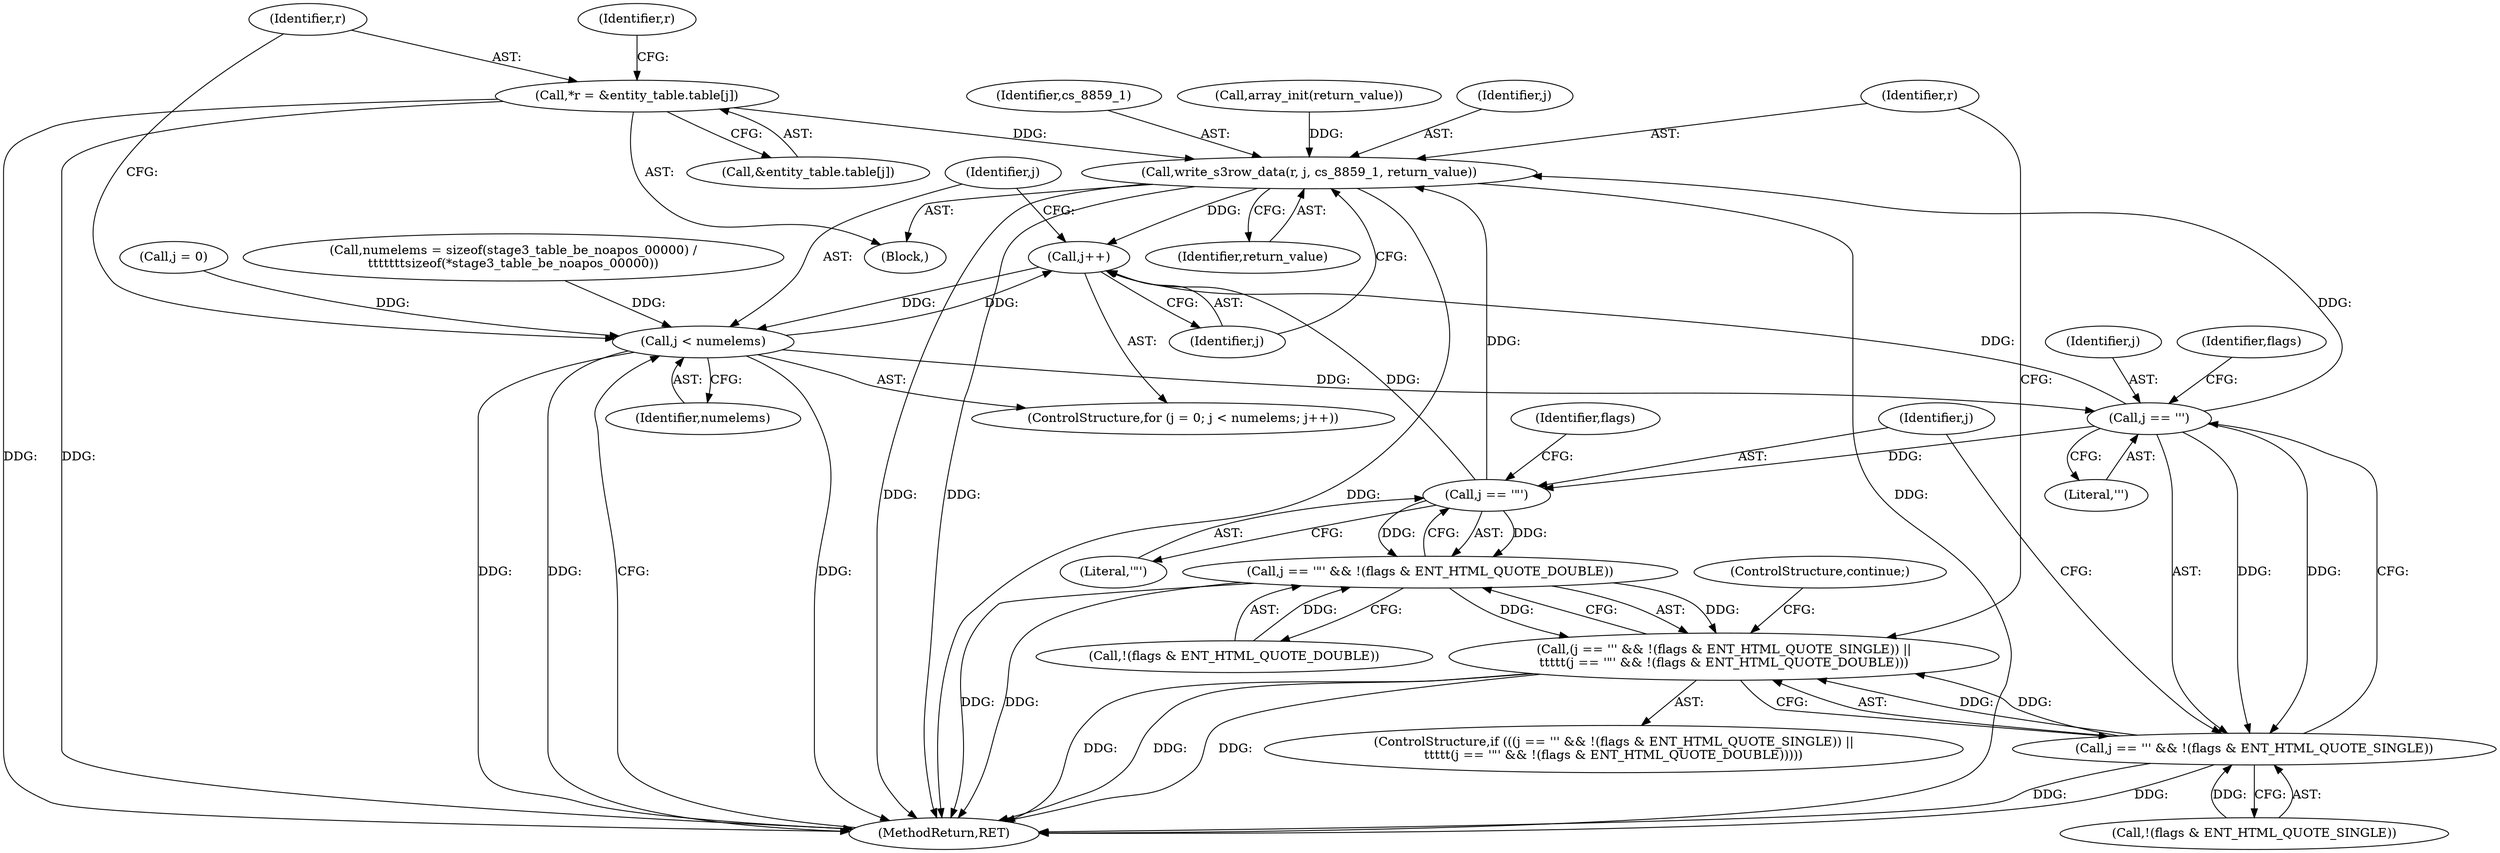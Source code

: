 digraph "0_php-src_0da8b8b801f9276359262f1ef8274c7812d3dfda?w=1@array" {
"1000394" [label="(Call,*r = &entity_table.table[j])"];
"1000432" [label="(Call,write_s3row_data(r, j, cs_8859_1, return_value))"];
"1000390" [label="(Call,j++)"];
"1000387" [label="(Call,j < numelems)"];
"1000416" [label="(Call,j == '\'')"];
"1000415" [label="(Call,j == '\'' && !(flags & ENT_HTML_QUOTE_SINGLE))"];
"1000414" [label="(Call,(j == '\'' && !(flags & ENT_HTML_QUOTE_SINGLE)) ||\n\t\t\t\t\t(j == '\"' && !(flags & ENT_HTML_QUOTE_DOUBLE)))"];
"1000424" [label="(Call,j == '\"')"];
"1000423" [label="(Call,j == '\"' && !(flags & ENT_HTML_QUOTE_DOUBLE))"];
"1000436" [label="(Identifier,return_value)"];
"1000375" [label="(Call,numelems = sizeof(stage3_table_be_noapos_00000) /\n\t\t\t\t\t\t\tsizeof(*stage3_table_be_noapos_00000))"];
"1000388" [label="(Identifier,j)"];
"1000415" [label="(Call,j == '\'' && !(flags & ENT_HTML_QUOTE_SINGLE))"];
"1000427" [label="(Call,!(flags & ENT_HTML_QUOTE_DOUBLE))"];
"1000392" [label="(Block,)"];
"1000396" [label="(Call,&entity_table.table[j])"];
"1000432" [label="(Call,write_s3row_data(r, j, cs_8859_1, return_value))"];
"1000434" [label="(Identifier,j)"];
"1000433" [label="(Identifier,r)"];
"1000407" [label="(Identifier,r)"];
"1000425" [label="(Identifier,j)"];
"1000429" [label="(Identifier,flags)"];
"1000387" [label="(Call,j < numelems)"];
"1000435" [label="(Identifier,cs_8859_1)"];
"1000437" [label="(MethodReturn,RET)"];
"1000142" [label="(Call,array_init(return_value))"];
"1000389" [label="(Identifier,numelems)"];
"1000395" [label="(Identifier,r)"];
"1000423" [label="(Call,j == '\"' && !(flags & ENT_HTML_QUOTE_DOUBLE))"];
"1000413" [label="(ControlStructure,if (((j == '\'' && !(flags & ENT_HTML_QUOTE_SINGLE)) ||\n\t\t\t\t\t(j == '\"' && !(flags & ENT_HTML_QUOTE_DOUBLE)))))"];
"1000391" [label="(Identifier,j)"];
"1000431" [label="(ControlStructure,continue;)"];
"1000424" [label="(Call,j == '\"')"];
"1000418" [label="(Literal,'\'')"];
"1000383" [label="(ControlStructure,for (j = 0; j < numelems; j++))"];
"1000414" [label="(Call,(j == '\'' && !(flags & ENT_HTML_QUOTE_SINGLE)) ||\n\t\t\t\t\t(j == '\"' && !(flags & ENT_HTML_QUOTE_DOUBLE)))"];
"1000419" [label="(Call,!(flags & ENT_HTML_QUOTE_SINGLE))"];
"1000417" [label="(Identifier,j)"];
"1000416" [label="(Call,j == '\'')"];
"1000421" [label="(Identifier,flags)"];
"1000394" [label="(Call,*r = &entity_table.table[j])"];
"1000426" [label="(Literal,'\"')"];
"1000384" [label="(Call,j = 0)"];
"1000390" [label="(Call,j++)"];
"1000394" -> "1000392"  [label="AST: "];
"1000394" -> "1000396"  [label="CFG: "];
"1000395" -> "1000394"  [label="AST: "];
"1000396" -> "1000394"  [label="AST: "];
"1000407" -> "1000394"  [label="CFG: "];
"1000394" -> "1000437"  [label="DDG: "];
"1000394" -> "1000437"  [label="DDG: "];
"1000394" -> "1000432"  [label="DDG: "];
"1000432" -> "1000392"  [label="AST: "];
"1000432" -> "1000436"  [label="CFG: "];
"1000433" -> "1000432"  [label="AST: "];
"1000434" -> "1000432"  [label="AST: "];
"1000435" -> "1000432"  [label="AST: "];
"1000436" -> "1000432"  [label="AST: "];
"1000391" -> "1000432"  [label="CFG: "];
"1000432" -> "1000437"  [label="DDG: "];
"1000432" -> "1000437"  [label="DDG: "];
"1000432" -> "1000437"  [label="DDG: "];
"1000432" -> "1000437"  [label="DDG: "];
"1000432" -> "1000390"  [label="DDG: "];
"1000424" -> "1000432"  [label="DDG: "];
"1000416" -> "1000432"  [label="DDG: "];
"1000142" -> "1000432"  [label="DDG: "];
"1000390" -> "1000383"  [label="AST: "];
"1000390" -> "1000391"  [label="CFG: "];
"1000391" -> "1000390"  [label="AST: "];
"1000388" -> "1000390"  [label="CFG: "];
"1000390" -> "1000387"  [label="DDG: "];
"1000387" -> "1000390"  [label="DDG: "];
"1000424" -> "1000390"  [label="DDG: "];
"1000416" -> "1000390"  [label="DDG: "];
"1000387" -> "1000383"  [label="AST: "];
"1000387" -> "1000389"  [label="CFG: "];
"1000388" -> "1000387"  [label="AST: "];
"1000389" -> "1000387"  [label="AST: "];
"1000395" -> "1000387"  [label="CFG: "];
"1000437" -> "1000387"  [label="CFG: "];
"1000387" -> "1000437"  [label="DDG: "];
"1000387" -> "1000437"  [label="DDG: "];
"1000387" -> "1000437"  [label="DDG: "];
"1000384" -> "1000387"  [label="DDG: "];
"1000375" -> "1000387"  [label="DDG: "];
"1000387" -> "1000416"  [label="DDG: "];
"1000416" -> "1000415"  [label="AST: "];
"1000416" -> "1000418"  [label="CFG: "];
"1000417" -> "1000416"  [label="AST: "];
"1000418" -> "1000416"  [label="AST: "];
"1000421" -> "1000416"  [label="CFG: "];
"1000415" -> "1000416"  [label="CFG: "];
"1000416" -> "1000415"  [label="DDG: "];
"1000416" -> "1000415"  [label="DDG: "];
"1000416" -> "1000424"  [label="DDG: "];
"1000415" -> "1000414"  [label="AST: "];
"1000415" -> "1000419"  [label="CFG: "];
"1000419" -> "1000415"  [label="AST: "];
"1000425" -> "1000415"  [label="CFG: "];
"1000414" -> "1000415"  [label="CFG: "];
"1000415" -> "1000437"  [label="DDG: "];
"1000415" -> "1000437"  [label="DDG: "];
"1000415" -> "1000414"  [label="DDG: "];
"1000415" -> "1000414"  [label="DDG: "];
"1000419" -> "1000415"  [label="DDG: "];
"1000414" -> "1000413"  [label="AST: "];
"1000414" -> "1000423"  [label="CFG: "];
"1000423" -> "1000414"  [label="AST: "];
"1000431" -> "1000414"  [label="CFG: "];
"1000433" -> "1000414"  [label="CFG: "];
"1000414" -> "1000437"  [label="DDG: "];
"1000414" -> "1000437"  [label="DDG: "];
"1000414" -> "1000437"  [label="DDG: "];
"1000423" -> "1000414"  [label="DDG: "];
"1000423" -> "1000414"  [label="DDG: "];
"1000424" -> "1000423"  [label="AST: "];
"1000424" -> "1000426"  [label="CFG: "];
"1000425" -> "1000424"  [label="AST: "];
"1000426" -> "1000424"  [label="AST: "];
"1000429" -> "1000424"  [label="CFG: "];
"1000423" -> "1000424"  [label="CFG: "];
"1000424" -> "1000423"  [label="DDG: "];
"1000424" -> "1000423"  [label="DDG: "];
"1000423" -> "1000427"  [label="CFG: "];
"1000427" -> "1000423"  [label="AST: "];
"1000423" -> "1000437"  [label="DDG: "];
"1000423" -> "1000437"  [label="DDG: "];
"1000427" -> "1000423"  [label="DDG: "];
}
